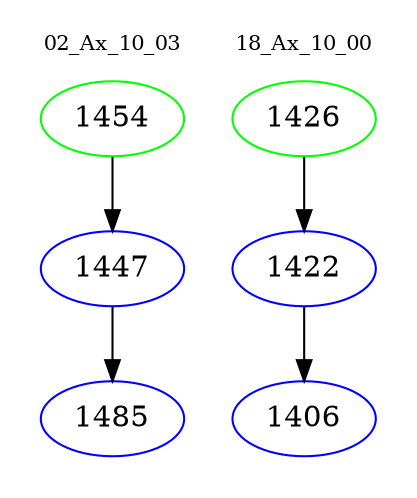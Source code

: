 digraph{
subgraph cluster_0 {
color = white
label = "02_Ax_10_03";
fontsize=10;
T0_1454 [label="1454", color="green"]
T0_1454 -> T0_1447 [color="black"]
T0_1447 [label="1447", color="blue"]
T0_1447 -> T0_1485 [color="black"]
T0_1485 [label="1485", color="blue"]
}
subgraph cluster_1 {
color = white
label = "18_Ax_10_00";
fontsize=10;
T1_1426 [label="1426", color="green"]
T1_1426 -> T1_1422 [color="black"]
T1_1422 [label="1422", color="blue"]
T1_1422 -> T1_1406 [color="black"]
T1_1406 [label="1406", color="blue"]
}
}
